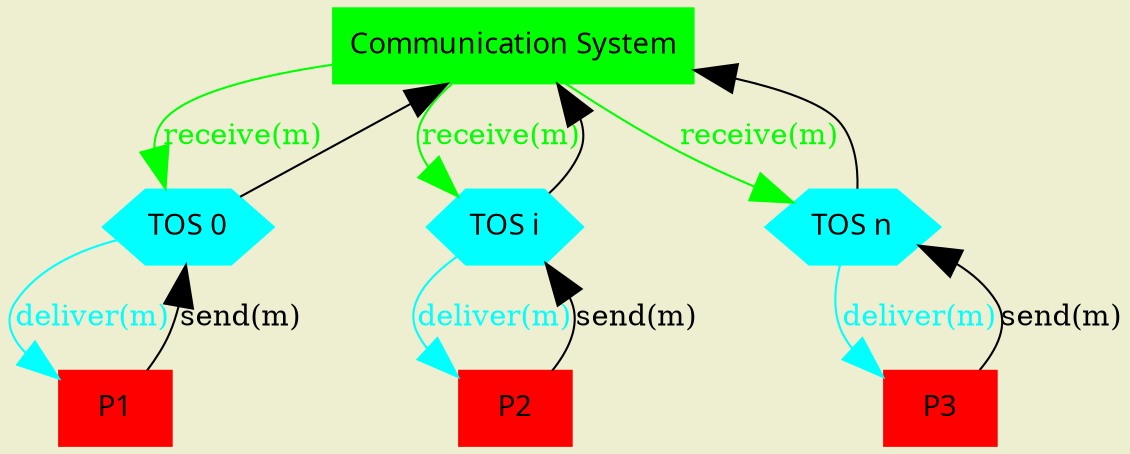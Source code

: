 digraph coursework2{
	graph [bgcolor=lightyellow2, splines=true];
	edge [color=black, arrowsize=2];
	node [color=cyan, style=filled, shape=polygon, sides=6, fontname="Verdana"];
	
	CS->T1[label="receive(m)", color=green, fontcolor=green];
	CS->T2[label="receive(m)", color=green, fontcolor=green];
	CS->T3[label="receive(m)", color=green, fontcolor=green];
	
	T1->CS[label=""];
	T2->CS[label=""];
	T3->CS[label=""];
	
	T1->P1[label="deliver(m)",color=cyan,fontcolor=cyan];
	P1->T1[label="send(m)"];

	T2->P2[label="deliver(m)",color=cyan,fontcolor=cyan];
	P2->T2[label="send(m)"];
	
	T3->P3[label="deliver(m)",color=cyan,fontcolor=cyan];
	P3->T3[label="send(m)"];
	
	
	
	T1 [label="TOS 0"];
	T2 [label="TOS i"];
	T3 [label="TOS n"];
	CS [label="Communication System", shape=rectangle, color=green, fontcolor=black];
	P1 [label="P1", shape=rectangle, color=red, fontcolor=black];
	P2 [label="P2", shape=rectangle, color=red, fontcolor=black];
	P3 [label="P3", shape=rectangle, color=red, fontcolor=black];

	
	{ rank=same; P1 P2 P3}
	{ rank=same; T1 T2 T3}

}